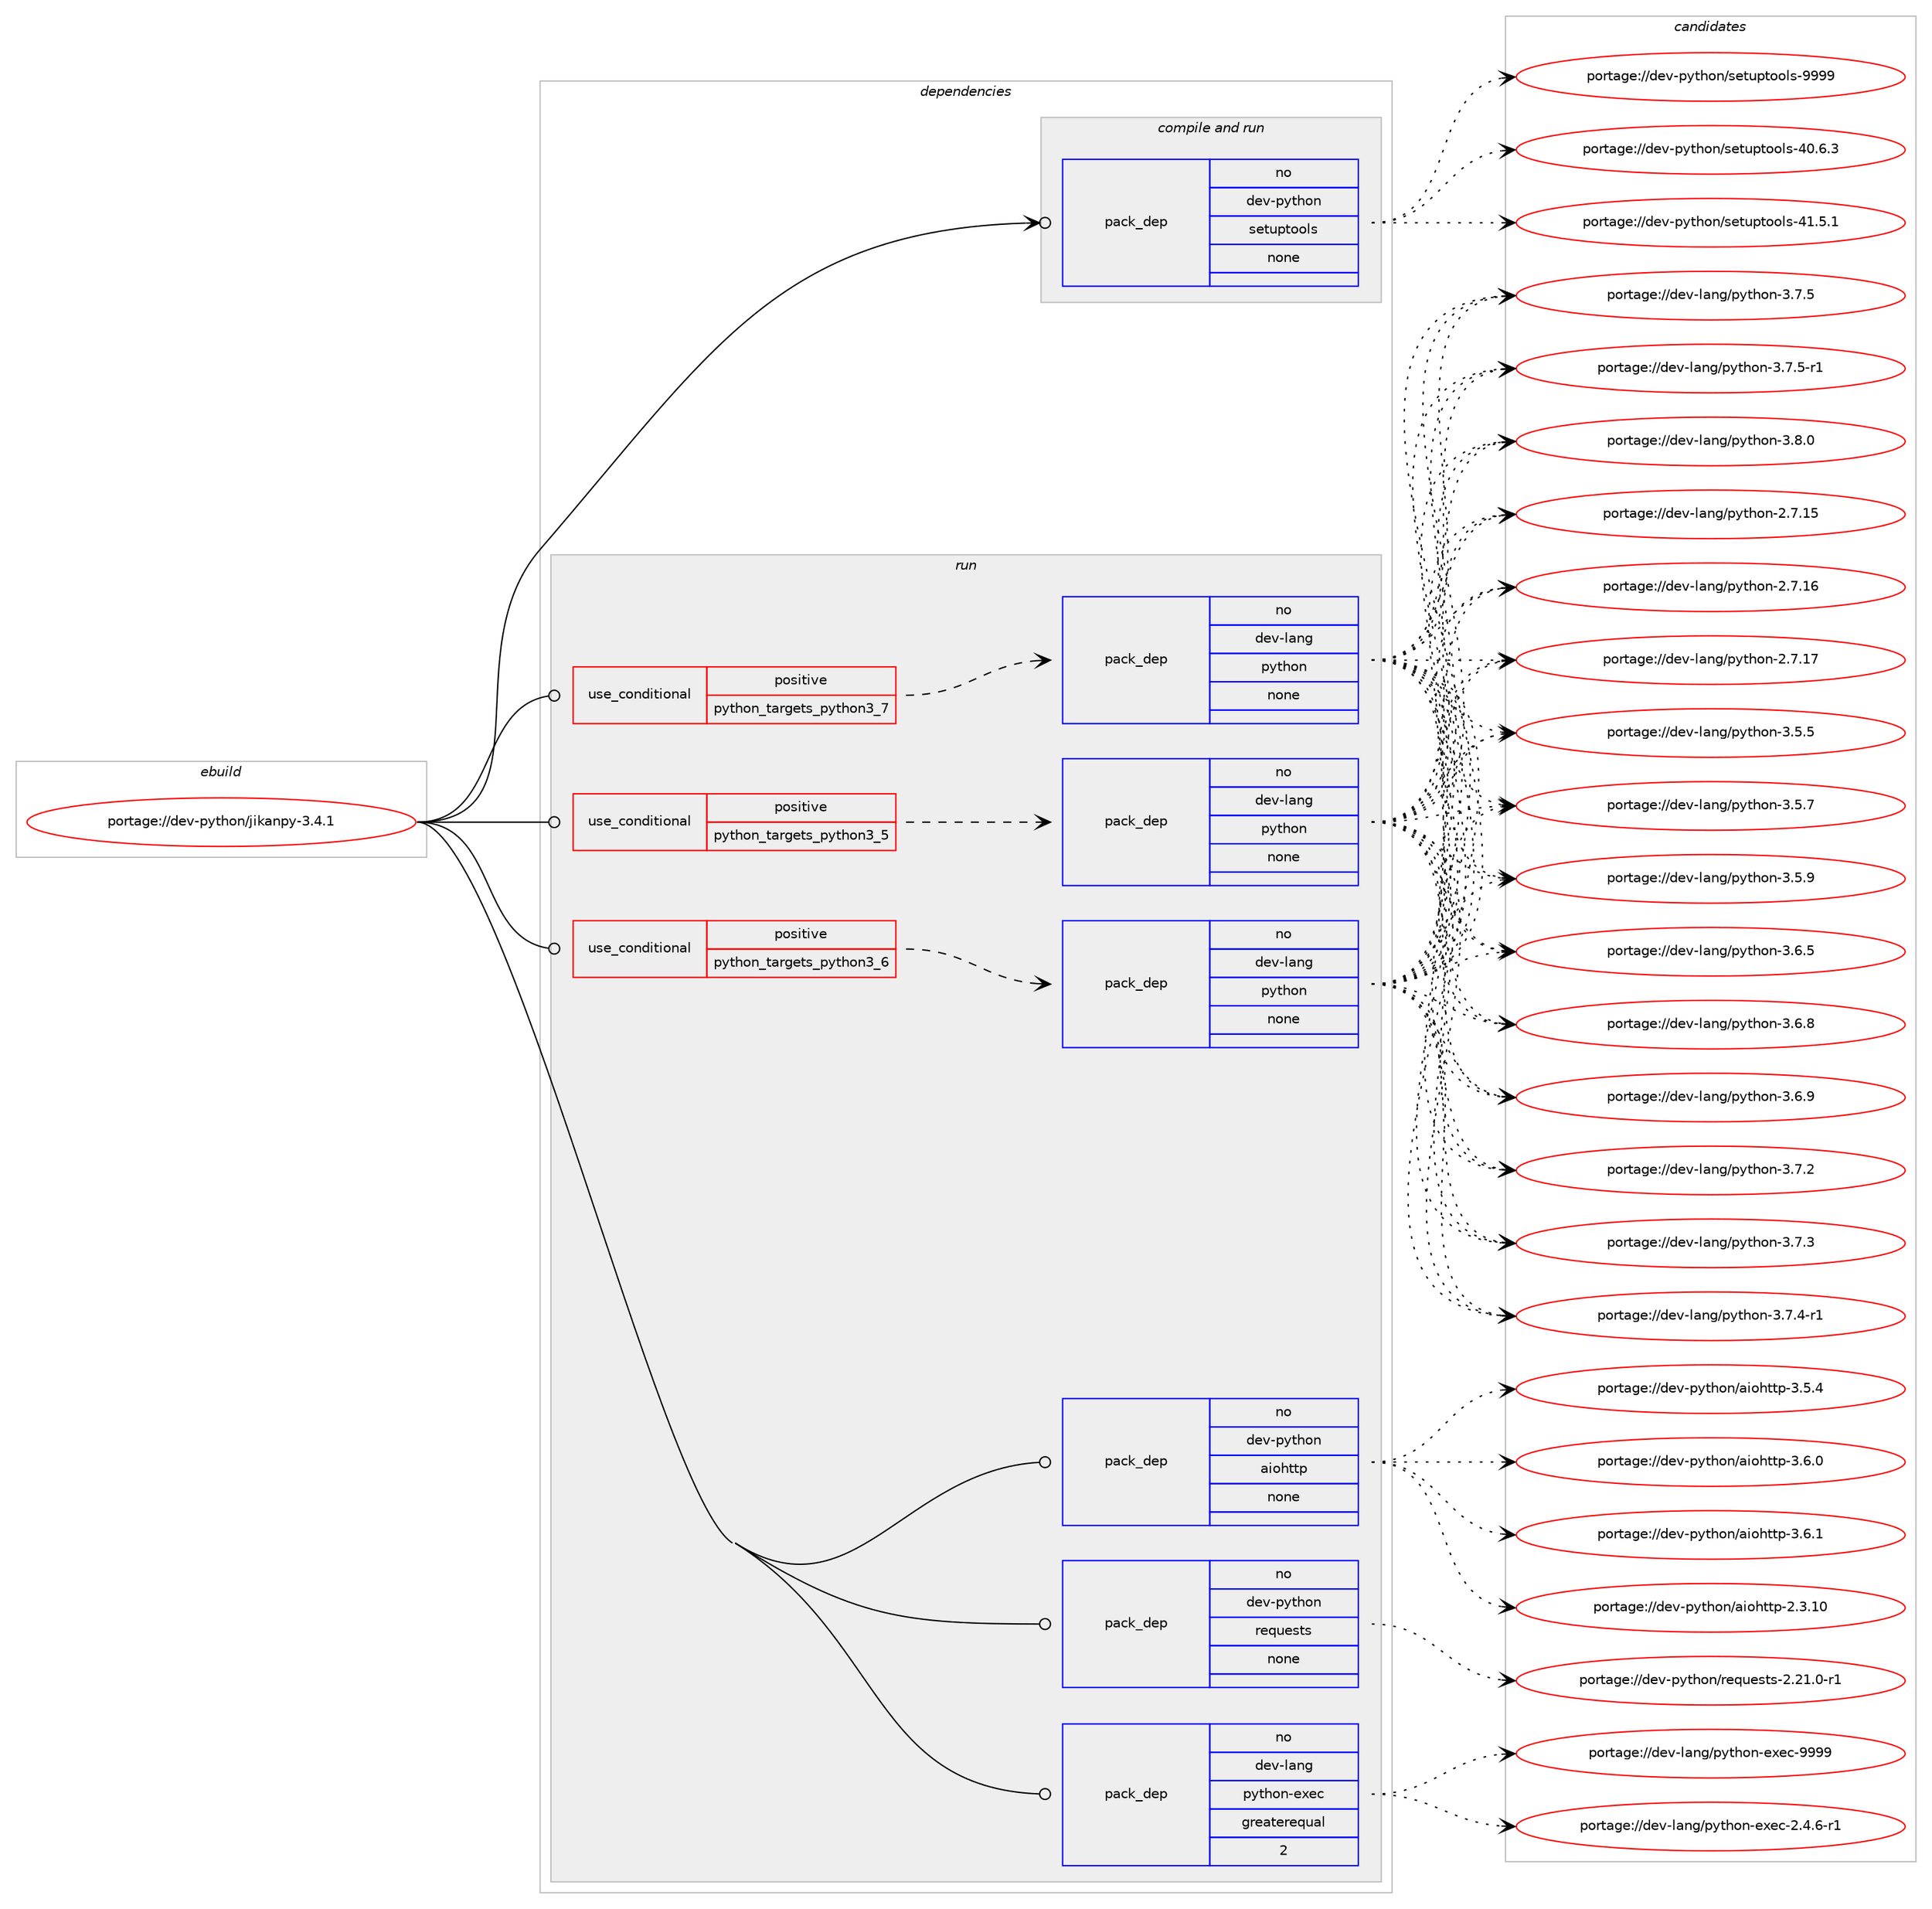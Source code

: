 digraph prolog {

# *************
# Graph options
# *************

newrank=true;
concentrate=true;
compound=true;
graph [rankdir=LR,fontname=Helvetica,fontsize=10,ranksep=1.5];#, ranksep=2.5, nodesep=0.2];
edge  [arrowhead=vee];
node  [fontname=Helvetica,fontsize=10];

# **********
# The ebuild
# **********

subgraph cluster_leftcol {
color=gray;
rank=same;
label=<<i>ebuild</i>>;
id [label="portage://dev-python/jikanpy-3.4.1", color=red, width=4, href="../dev-python/jikanpy-3.4.1.svg"];
}

# ****************
# The dependencies
# ****************

subgraph cluster_midcol {
color=gray;
label=<<i>dependencies</i>>;
subgraph cluster_compile {
fillcolor="#eeeeee";
style=filled;
label=<<i>compile</i>>;
}
subgraph cluster_compileandrun {
fillcolor="#eeeeee";
style=filled;
label=<<i>compile and run</i>>;
subgraph pack111934 {
dependency145873 [label=<<TABLE BORDER="0" CELLBORDER="1" CELLSPACING="0" CELLPADDING="4" WIDTH="220"><TR><TD ROWSPAN="6" CELLPADDING="30">pack_dep</TD></TR><TR><TD WIDTH="110">no</TD></TR><TR><TD>dev-python</TD></TR><TR><TD>setuptools</TD></TR><TR><TD>none</TD></TR><TR><TD></TD></TR></TABLE>>, shape=none, color=blue];
}
id:e -> dependency145873:w [weight=20,style="solid",arrowhead="odotvee"];
}
subgraph cluster_run {
fillcolor="#eeeeee";
style=filled;
label=<<i>run</i>>;
subgraph cond30617 {
dependency145874 [label=<<TABLE BORDER="0" CELLBORDER="1" CELLSPACING="0" CELLPADDING="4"><TR><TD ROWSPAN="3" CELLPADDING="10">use_conditional</TD></TR><TR><TD>positive</TD></TR><TR><TD>python_targets_python3_5</TD></TR></TABLE>>, shape=none, color=red];
subgraph pack111935 {
dependency145875 [label=<<TABLE BORDER="0" CELLBORDER="1" CELLSPACING="0" CELLPADDING="4" WIDTH="220"><TR><TD ROWSPAN="6" CELLPADDING="30">pack_dep</TD></TR><TR><TD WIDTH="110">no</TD></TR><TR><TD>dev-lang</TD></TR><TR><TD>python</TD></TR><TR><TD>none</TD></TR><TR><TD></TD></TR></TABLE>>, shape=none, color=blue];
}
dependency145874:e -> dependency145875:w [weight=20,style="dashed",arrowhead="vee"];
}
id:e -> dependency145874:w [weight=20,style="solid",arrowhead="odot"];
subgraph cond30618 {
dependency145876 [label=<<TABLE BORDER="0" CELLBORDER="1" CELLSPACING="0" CELLPADDING="4"><TR><TD ROWSPAN="3" CELLPADDING="10">use_conditional</TD></TR><TR><TD>positive</TD></TR><TR><TD>python_targets_python3_6</TD></TR></TABLE>>, shape=none, color=red];
subgraph pack111936 {
dependency145877 [label=<<TABLE BORDER="0" CELLBORDER="1" CELLSPACING="0" CELLPADDING="4" WIDTH="220"><TR><TD ROWSPAN="6" CELLPADDING="30">pack_dep</TD></TR><TR><TD WIDTH="110">no</TD></TR><TR><TD>dev-lang</TD></TR><TR><TD>python</TD></TR><TR><TD>none</TD></TR><TR><TD></TD></TR></TABLE>>, shape=none, color=blue];
}
dependency145876:e -> dependency145877:w [weight=20,style="dashed",arrowhead="vee"];
}
id:e -> dependency145876:w [weight=20,style="solid",arrowhead="odot"];
subgraph cond30619 {
dependency145878 [label=<<TABLE BORDER="0" CELLBORDER="1" CELLSPACING="0" CELLPADDING="4"><TR><TD ROWSPAN="3" CELLPADDING="10">use_conditional</TD></TR><TR><TD>positive</TD></TR><TR><TD>python_targets_python3_7</TD></TR></TABLE>>, shape=none, color=red];
subgraph pack111937 {
dependency145879 [label=<<TABLE BORDER="0" CELLBORDER="1" CELLSPACING="0" CELLPADDING="4" WIDTH="220"><TR><TD ROWSPAN="6" CELLPADDING="30">pack_dep</TD></TR><TR><TD WIDTH="110">no</TD></TR><TR><TD>dev-lang</TD></TR><TR><TD>python</TD></TR><TR><TD>none</TD></TR><TR><TD></TD></TR></TABLE>>, shape=none, color=blue];
}
dependency145878:e -> dependency145879:w [weight=20,style="dashed",arrowhead="vee"];
}
id:e -> dependency145878:w [weight=20,style="solid",arrowhead="odot"];
subgraph pack111938 {
dependency145880 [label=<<TABLE BORDER="0" CELLBORDER="1" CELLSPACING="0" CELLPADDING="4" WIDTH="220"><TR><TD ROWSPAN="6" CELLPADDING="30">pack_dep</TD></TR><TR><TD WIDTH="110">no</TD></TR><TR><TD>dev-lang</TD></TR><TR><TD>python-exec</TD></TR><TR><TD>greaterequal</TD></TR><TR><TD>2</TD></TR></TABLE>>, shape=none, color=blue];
}
id:e -> dependency145880:w [weight=20,style="solid",arrowhead="odot"];
subgraph pack111939 {
dependency145881 [label=<<TABLE BORDER="0" CELLBORDER="1" CELLSPACING="0" CELLPADDING="4" WIDTH="220"><TR><TD ROWSPAN="6" CELLPADDING="30">pack_dep</TD></TR><TR><TD WIDTH="110">no</TD></TR><TR><TD>dev-python</TD></TR><TR><TD>aiohttp</TD></TR><TR><TD>none</TD></TR><TR><TD></TD></TR></TABLE>>, shape=none, color=blue];
}
id:e -> dependency145881:w [weight=20,style="solid",arrowhead="odot"];
subgraph pack111940 {
dependency145882 [label=<<TABLE BORDER="0" CELLBORDER="1" CELLSPACING="0" CELLPADDING="4" WIDTH="220"><TR><TD ROWSPAN="6" CELLPADDING="30">pack_dep</TD></TR><TR><TD WIDTH="110">no</TD></TR><TR><TD>dev-python</TD></TR><TR><TD>requests</TD></TR><TR><TD>none</TD></TR><TR><TD></TD></TR></TABLE>>, shape=none, color=blue];
}
id:e -> dependency145882:w [weight=20,style="solid",arrowhead="odot"];
}
}

# **************
# The candidates
# **************

subgraph cluster_choices {
rank=same;
color=gray;
label=<<i>candidates</i>>;

subgraph choice111934 {
color=black;
nodesep=1;
choiceportage100101118451121211161041111104711510111611711211611111110811545524846544651 [label="portage://dev-python/setuptools-40.6.3", color=red, width=4,href="../dev-python/setuptools-40.6.3.svg"];
choiceportage100101118451121211161041111104711510111611711211611111110811545524946534649 [label="portage://dev-python/setuptools-41.5.1", color=red, width=4,href="../dev-python/setuptools-41.5.1.svg"];
choiceportage10010111845112121116104111110471151011161171121161111111081154557575757 [label="portage://dev-python/setuptools-9999", color=red, width=4,href="../dev-python/setuptools-9999.svg"];
dependency145873:e -> choiceportage100101118451121211161041111104711510111611711211611111110811545524846544651:w [style=dotted,weight="100"];
dependency145873:e -> choiceportage100101118451121211161041111104711510111611711211611111110811545524946534649:w [style=dotted,weight="100"];
dependency145873:e -> choiceportage10010111845112121116104111110471151011161171121161111111081154557575757:w [style=dotted,weight="100"];
}
subgraph choice111935 {
color=black;
nodesep=1;
choiceportage10010111845108971101034711212111610411111045504655464953 [label="portage://dev-lang/python-2.7.15", color=red, width=4,href="../dev-lang/python-2.7.15.svg"];
choiceportage10010111845108971101034711212111610411111045504655464954 [label="portage://dev-lang/python-2.7.16", color=red, width=4,href="../dev-lang/python-2.7.16.svg"];
choiceportage10010111845108971101034711212111610411111045504655464955 [label="portage://dev-lang/python-2.7.17", color=red, width=4,href="../dev-lang/python-2.7.17.svg"];
choiceportage100101118451089711010347112121116104111110455146534653 [label="portage://dev-lang/python-3.5.5", color=red, width=4,href="../dev-lang/python-3.5.5.svg"];
choiceportage100101118451089711010347112121116104111110455146534655 [label="portage://dev-lang/python-3.5.7", color=red, width=4,href="../dev-lang/python-3.5.7.svg"];
choiceportage100101118451089711010347112121116104111110455146534657 [label="portage://dev-lang/python-3.5.9", color=red, width=4,href="../dev-lang/python-3.5.9.svg"];
choiceportage100101118451089711010347112121116104111110455146544653 [label="portage://dev-lang/python-3.6.5", color=red, width=4,href="../dev-lang/python-3.6.5.svg"];
choiceportage100101118451089711010347112121116104111110455146544656 [label="portage://dev-lang/python-3.6.8", color=red, width=4,href="../dev-lang/python-3.6.8.svg"];
choiceportage100101118451089711010347112121116104111110455146544657 [label="portage://dev-lang/python-3.6.9", color=red, width=4,href="../dev-lang/python-3.6.9.svg"];
choiceportage100101118451089711010347112121116104111110455146554650 [label="portage://dev-lang/python-3.7.2", color=red, width=4,href="../dev-lang/python-3.7.2.svg"];
choiceportage100101118451089711010347112121116104111110455146554651 [label="portage://dev-lang/python-3.7.3", color=red, width=4,href="../dev-lang/python-3.7.3.svg"];
choiceportage1001011184510897110103471121211161041111104551465546524511449 [label="portage://dev-lang/python-3.7.4-r1", color=red, width=4,href="../dev-lang/python-3.7.4-r1.svg"];
choiceportage100101118451089711010347112121116104111110455146554653 [label="portage://dev-lang/python-3.7.5", color=red, width=4,href="../dev-lang/python-3.7.5.svg"];
choiceportage1001011184510897110103471121211161041111104551465546534511449 [label="portage://dev-lang/python-3.7.5-r1", color=red, width=4,href="../dev-lang/python-3.7.5-r1.svg"];
choiceportage100101118451089711010347112121116104111110455146564648 [label="portage://dev-lang/python-3.8.0", color=red, width=4,href="../dev-lang/python-3.8.0.svg"];
dependency145875:e -> choiceportage10010111845108971101034711212111610411111045504655464953:w [style=dotted,weight="100"];
dependency145875:e -> choiceportage10010111845108971101034711212111610411111045504655464954:w [style=dotted,weight="100"];
dependency145875:e -> choiceportage10010111845108971101034711212111610411111045504655464955:w [style=dotted,weight="100"];
dependency145875:e -> choiceportage100101118451089711010347112121116104111110455146534653:w [style=dotted,weight="100"];
dependency145875:e -> choiceportage100101118451089711010347112121116104111110455146534655:w [style=dotted,weight="100"];
dependency145875:e -> choiceportage100101118451089711010347112121116104111110455146534657:w [style=dotted,weight="100"];
dependency145875:e -> choiceportage100101118451089711010347112121116104111110455146544653:w [style=dotted,weight="100"];
dependency145875:e -> choiceportage100101118451089711010347112121116104111110455146544656:w [style=dotted,weight="100"];
dependency145875:e -> choiceportage100101118451089711010347112121116104111110455146544657:w [style=dotted,weight="100"];
dependency145875:e -> choiceportage100101118451089711010347112121116104111110455146554650:w [style=dotted,weight="100"];
dependency145875:e -> choiceportage100101118451089711010347112121116104111110455146554651:w [style=dotted,weight="100"];
dependency145875:e -> choiceportage1001011184510897110103471121211161041111104551465546524511449:w [style=dotted,weight="100"];
dependency145875:e -> choiceportage100101118451089711010347112121116104111110455146554653:w [style=dotted,weight="100"];
dependency145875:e -> choiceportage1001011184510897110103471121211161041111104551465546534511449:w [style=dotted,weight="100"];
dependency145875:e -> choiceportage100101118451089711010347112121116104111110455146564648:w [style=dotted,weight="100"];
}
subgraph choice111936 {
color=black;
nodesep=1;
choiceportage10010111845108971101034711212111610411111045504655464953 [label="portage://dev-lang/python-2.7.15", color=red, width=4,href="../dev-lang/python-2.7.15.svg"];
choiceportage10010111845108971101034711212111610411111045504655464954 [label="portage://dev-lang/python-2.7.16", color=red, width=4,href="../dev-lang/python-2.7.16.svg"];
choiceportage10010111845108971101034711212111610411111045504655464955 [label="portage://dev-lang/python-2.7.17", color=red, width=4,href="../dev-lang/python-2.7.17.svg"];
choiceportage100101118451089711010347112121116104111110455146534653 [label="portage://dev-lang/python-3.5.5", color=red, width=4,href="../dev-lang/python-3.5.5.svg"];
choiceportage100101118451089711010347112121116104111110455146534655 [label="portage://dev-lang/python-3.5.7", color=red, width=4,href="../dev-lang/python-3.5.7.svg"];
choiceportage100101118451089711010347112121116104111110455146534657 [label="portage://dev-lang/python-3.5.9", color=red, width=4,href="../dev-lang/python-3.5.9.svg"];
choiceportage100101118451089711010347112121116104111110455146544653 [label="portage://dev-lang/python-3.6.5", color=red, width=4,href="../dev-lang/python-3.6.5.svg"];
choiceportage100101118451089711010347112121116104111110455146544656 [label="portage://dev-lang/python-3.6.8", color=red, width=4,href="../dev-lang/python-3.6.8.svg"];
choiceportage100101118451089711010347112121116104111110455146544657 [label="portage://dev-lang/python-3.6.9", color=red, width=4,href="../dev-lang/python-3.6.9.svg"];
choiceportage100101118451089711010347112121116104111110455146554650 [label="portage://dev-lang/python-3.7.2", color=red, width=4,href="../dev-lang/python-3.7.2.svg"];
choiceportage100101118451089711010347112121116104111110455146554651 [label="portage://dev-lang/python-3.7.3", color=red, width=4,href="../dev-lang/python-3.7.3.svg"];
choiceportage1001011184510897110103471121211161041111104551465546524511449 [label="portage://dev-lang/python-3.7.4-r1", color=red, width=4,href="../dev-lang/python-3.7.4-r1.svg"];
choiceportage100101118451089711010347112121116104111110455146554653 [label="portage://dev-lang/python-3.7.5", color=red, width=4,href="../dev-lang/python-3.7.5.svg"];
choiceportage1001011184510897110103471121211161041111104551465546534511449 [label="portage://dev-lang/python-3.7.5-r1", color=red, width=4,href="../dev-lang/python-3.7.5-r1.svg"];
choiceportage100101118451089711010347112121116104111110455146564648 [label="portage://dev-lang/python-3.8.0", color=red, width=4,href="../dev-lang/python-3.8.0.svg"];
dependency145877:e -> choiceportage10010111845108971101034711212111610411111045504655464953:w [style=dotted,weight="100"];
dependency145877:e -> choiceportage10010111845108971101034711212111610411111045504655464954:w [style=dotted,weight="100"];
dependency145877:e -> choiceportage10010111845108971101034711212111610411111045504655464955:w [style=dotted,weight="100"];
dependency145877:e -> choiceportage100101118451089711010347112121116104111110455146534653:w [style=dotted,weight="100"];
dependency145877:e -> choiceportage100101118451089711010347112121116104111110455146534655:w [style=dotted,weight="100"];
dependency145877:e -> choiceportage100101118451089711010347112121116104111110455146534657:w [style=dotted,weight="100"];
dependency145877:e -> choiceportage100101118451089711010347112121116104111110455146544653:w [style=dotted,weight="100"];
dependency145877:e -> choiceportage100101118451089711010347112121116104111110455146544656:w [style=dotted,weight="100"];
dependency145877:e -> choiceportage100101118451089711010347112121116104111110455146544657:w [style=dotted,weight="100"];
dependency145877:e -> choiceportage100101118451089711010347112121116104111110455146554650:w [style=dotted,weight="100"];
dependency145877:e -> choiceportage100101118451089711010347112121116104111110455146554651:w [style=dotted,weight="100"];
dependency145877:e -> choiceportage1001011184510897110103471121211161041111104551465546524511449:w [style=dotted,weight="100"];
dependency145877:e -> choiceportage100101118451089711010347112121116104111110455146554653:w [style=dotted,weight="100"];
dependency145877:e -> choiceportage1001011184510897110103471121211161041111104551465546534511449:w [style=dotted,weight="100"];
dependency145877:e -> choiceportage100101118451089711010347112121116104111110455146564648:w [style=dotted,weight="100"];
}
subgraph choice111937 {
color=black;
nodesep=1;
choiceportage10010111845108971101034711212111610411111045504655464953 [label="portage://dev-lang/python-2.7.15", color=red, width=4,href="../dev-lang/python-2.7.15.svg"];
choiceportage10010111845108971101034711212111610411111045504655464954 [label="portage://dev-lang/python-2.7.16", color=red, width=4,href="../dev-lang/python-2.7.16.svg"];
choiceportage10010111845108971101034711212111610411111045504655464955 [label="portage://dev-lang/python-2.7.17", color=red, width=4,href="../dev-lang/python-2.7.17.svg"];
choiceportage100101118451089711010347112121116104111110455146534653 [label="portage://dev-lang/python-3.5.5", color=red, width=4,href="../dev-lang/python-3.5.5.svg"];
choiceportage100101118451089711010347112121116104111110455146534655 [label="portage://dev-lang/python-3.5.7", color=red, width=4,href="../dev-lang/python-3.5.7.svg"];
choiceportage100101118451089711010347112121116104111110455146534657 [label="portage://dev-lang/python-3.5.9", color=red, width=4,href="../dev-lang/python-3.5.9.svg"];
choiceportage100101118451089711010347112121116104111110455146544653 [label="portage://dev-lang/python-3.6.5", color=red, width=4,href="../dev-lang/python-3.6.5.svg"];
choiceportage100101118451089711010347112121116104111110455146544656 [label="portage://dev-lang/python-3.6.8", color=red, width=4,href="../dev-lang/python-3.6.8.svg"];
choiceportage100101118451089711010347112121116104111110455146544657 [label="portage://dev-lang/python-3.6.9", color=red, width=4,href="../dev-lang/python-3.6.9.svg"];
choiceportage100101118451089711010347112121116104111110455146554650 [label="portage://dev-lang/python-3.7.2", color=red, width=4,href="../dev-lang/python-3.7.2.svg"];
choiceportage100101118451089711010347112121116104111110455146554651 [label="portage://dev-lang/python-3.7.3", color=red, width=4,href="../dev-lang/python-3.7.3.svg"];
choiceportage1001011184510897110103471121211161041111104551465546524511449 [label="portage://dev-lang/python-3.7.4-r1", color=red, width=4,href="../dev-lang/python-3.7.4-r1.svg"];
choiceportage100101118451089711010347112121116104111110455146554653 [label="portage://dev-lang/python-3.7.5", color=red, width=4,href="../dev-lang/python-3.7.5.svg"];
choiceportage1001011184510897110103471121211161041111104551465546534511449 [label="portage://dev-lang/python-3.7.5-r1", color=red, width=4,href="../dev-lang/python-3.7.5-r1.svg"];
choiceportage100101118451089711010347112121116104111110455146564648 [label="portage://dev-lang/python-3.8.0", color=red, width=4,href="../dev-lang/python-3.8.0.svg"];
dependency145879:e -> choiceportage10010111845108971101034711212111610411111045504655464953:w [style=dotted,weight="100"];
dependency145879:e -> choiceportage10010111845108971101034711212111610411111045504655464954:w [style=dotted,weight="100"];
dependency145879:e -> choiceportage10010111845108971101034711212111610411111045504655464955:w [style=dotted,weight="100"];
dependency145879:e -> choiceportage100101118451089711010347112121116104111110455146534653:w [style=dotted,weight="100"];
dependency145879:e -> choiceportage100101118451089711010347112121116104111110455146534655:w [style=dotted,weight="100"];
dependency145879:e -> choiceportage100101118451089711010347112121116104111110455146534657:w [style=dotted,weight="100"];
dependency145879:e -> choiceportage100101118451089711010347112121116104111110455146544653:w [style=dotted,weight="100"];
dependency145879:e -> choiceportage100101118451089711010347112121116104111110455146544656:w [style=dotted,weight="100"];
dependency145879:e -> choiceportage100101118451089711010347112121116104111110455146544657:w [style=dotted,weight="100"];
dependency145879:e -> choiceportage100101118451089711010347112121116104111110455146554650:w [style=dotted,weight="100"];
dependency145879:e -> choiceportage100101118451089711010347112121116104111110455146554651:w [style=dotted,weight="100"];
dependency145879:e -> choiceportage1001011184510897110103471121211161041111104551465546524511449:w [style=dotted,weight="100"];
dependency145879:e -> choiceportage100101118451089711010347112121116104111110455146554653:w [style=dotted,weight="100"];
dependency145879:e -> choiceportage1001011184510897110103471121211161041111104551465546534511449:w [style=dotted,weight="100"];
dependency145879:e -> choiceportage100101118451089711010347112121116104111110455146564648:w [style=dotted,weight="100"];
}
subgraph choice111938 {
color=black;
nodesep=1;
choiceportage10010111845108971101034711212111610411111045101120101994550465246544511449 [label="portage://dev-lang/python-exec-2.4.6-r1", color=red, width=4,href="../dev-lang/python-exec-2.4.6-r1.svg"];
choiceportage10010111845108971101034711212111610411111045101120101994557575757 [label="portage://dev-lang/python-exec-9999", color=red, width=4,href="../dev-lang/python-exec-9999.svg"];
dependency145880:e -> choiceportage10010111845108971101034711212111610411111045101120101994550465246544511449:w [style=dotted,weight="100"];
dependency145880:e -> choiceportage10010111845108971101034711212111610411111045101120101994557575757:w [style=dotted,weight="100"];
}
subgraph choice111939 {
color=black;
nodesep=1;
choiceportage10010111845112121116104111110479710511110411611611245504651464948 [label="portage://dev-python/aiohttp-2.3.10", color=red, width=4,href="../dev-python/aiohttp-2.3.10.svg"];
choiceportage100101118451121211161041111104797105111104116116112455146534652 [label="portage://dev-python/aiohttp-3.5.4", color=red, width=4,href="../dev-python/aiohttp-3.5.4.svg"];
choiceportage100101118451121211161041111104797105111104116116112455146544648 [label="portage://dev-python/aiohttp-3.6.0", color=red, width=4,href="../dev-python/aiohttp-3.6.0.svg"];
choiceportage100101118451121211161041111104797105111104116116112455146544649 [label="portage://dev-python/aiohttp-3.6.1", color=red, width=4,href="../dev-python/aiohttp-3.6.1.svg"];
dependency145881:e -> choiceportage10010111845112121116104111110479710511110411611611245504651464948:w [style=dotted,weight="100"];
dependency145881:e -> choiceportage100101118451121211161041111104797105111104116116112455146534652:w [style=dotted,weight="100"];
dependency145881:e -> choiceportage100101118451121211161041111104797105111104116116112455146544648:w [style=dotted,weight="100"];
dependency145881:e -> choiceportage100101118451121211161041111104797105111104116116112455146544649:w [style=dotted,weight="100"];
}
subgraph choice111940 {
color=black;
nodesep=1;
choiceportage1001011184511212111610411111047114101113117101115116115455046504946484511449 [label="portage://dev-python/requests-2.21.0-r1", color=red, width=4,href="../dev-python/requests-2.21.0-r1.svg"];
dependency145882:e -> choiceportage1001011184511212111610411111047114101113117101115116115455046504946484511449:w [style=dotted,weight="100"];
}
}

}
